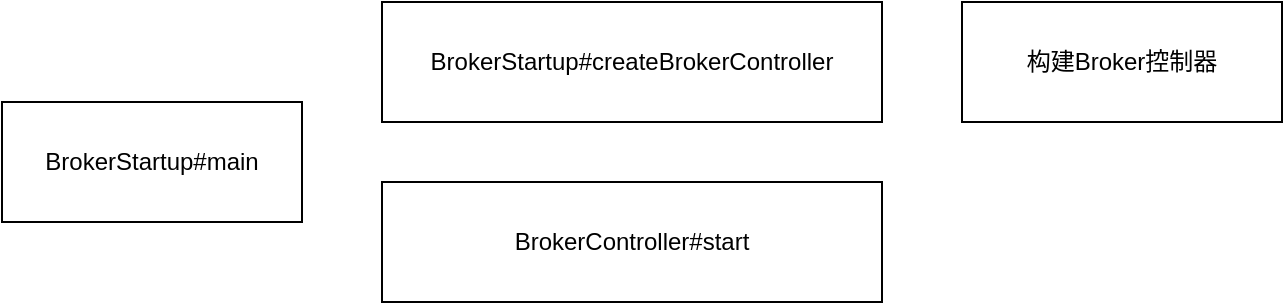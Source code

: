 <mxfile version="15.8.2" type="github">
  <diagram id="sFC1RRCr9SFQazNoy_1z" name="Page-1">
    <mxGraphModel dx="946" dy="536" grid="1" gridSize="10" guides="1" tooltips="1" connect="1" arrows="1" fold="1" page="1" pageScale="1" pageWidth="827" pageHeight="1169" math="0" shadow="0">
      <root>
        <mxCell id="0" />
        <mxCell id="1" parent="0" />
        <mxCell id="zNyeDEZQtX2fkmq9p0QW-1" value="&lt;span&gt;BrokerStartup#main&lt;/span&gt;" style="rounded=0;whiteSpace=wrap;html=1;" parent="1" vertex="1">
          <mxGeometry x="110" y="160" width="150" height="60" as="geometry" />
        </mxCell>
        <mxCell id="zNyeDEZQtX2fkmq9p0QW-2" value="BrokerStartup#createBrokerController" style="rounded=0;whiteSpace=wrap;html=1;" parent="1" vertex="1">
          <mxGeometry x="300" y="110" width="250" height="60" as="geometry" />
        </mxCell>
        <mxCell id="zNyeDEZQtX2fkmq9p0QW-3" value="BrokerController#start" style="rounded=0;whiteSpace=wrap;html=1;" parent="1" vertex="1">
          <mxGeometry x="300" y="200" width="250" height="60" as="geometry" />
        </mxCell>
        <mxCell id="3U_JYmoVX_Mq-FX1dJBy-1" value="构建Broker控制器" style="rounded=0;whiteSpace=wrap;html=1;" vertex="1" parent="1">
          <mxGeometry x="590" y="110" width="160" height="60" as="geometry" />
        </mxCell>
      </root>
    </mxGraphModel>
  </diagram>
</mxfile>

